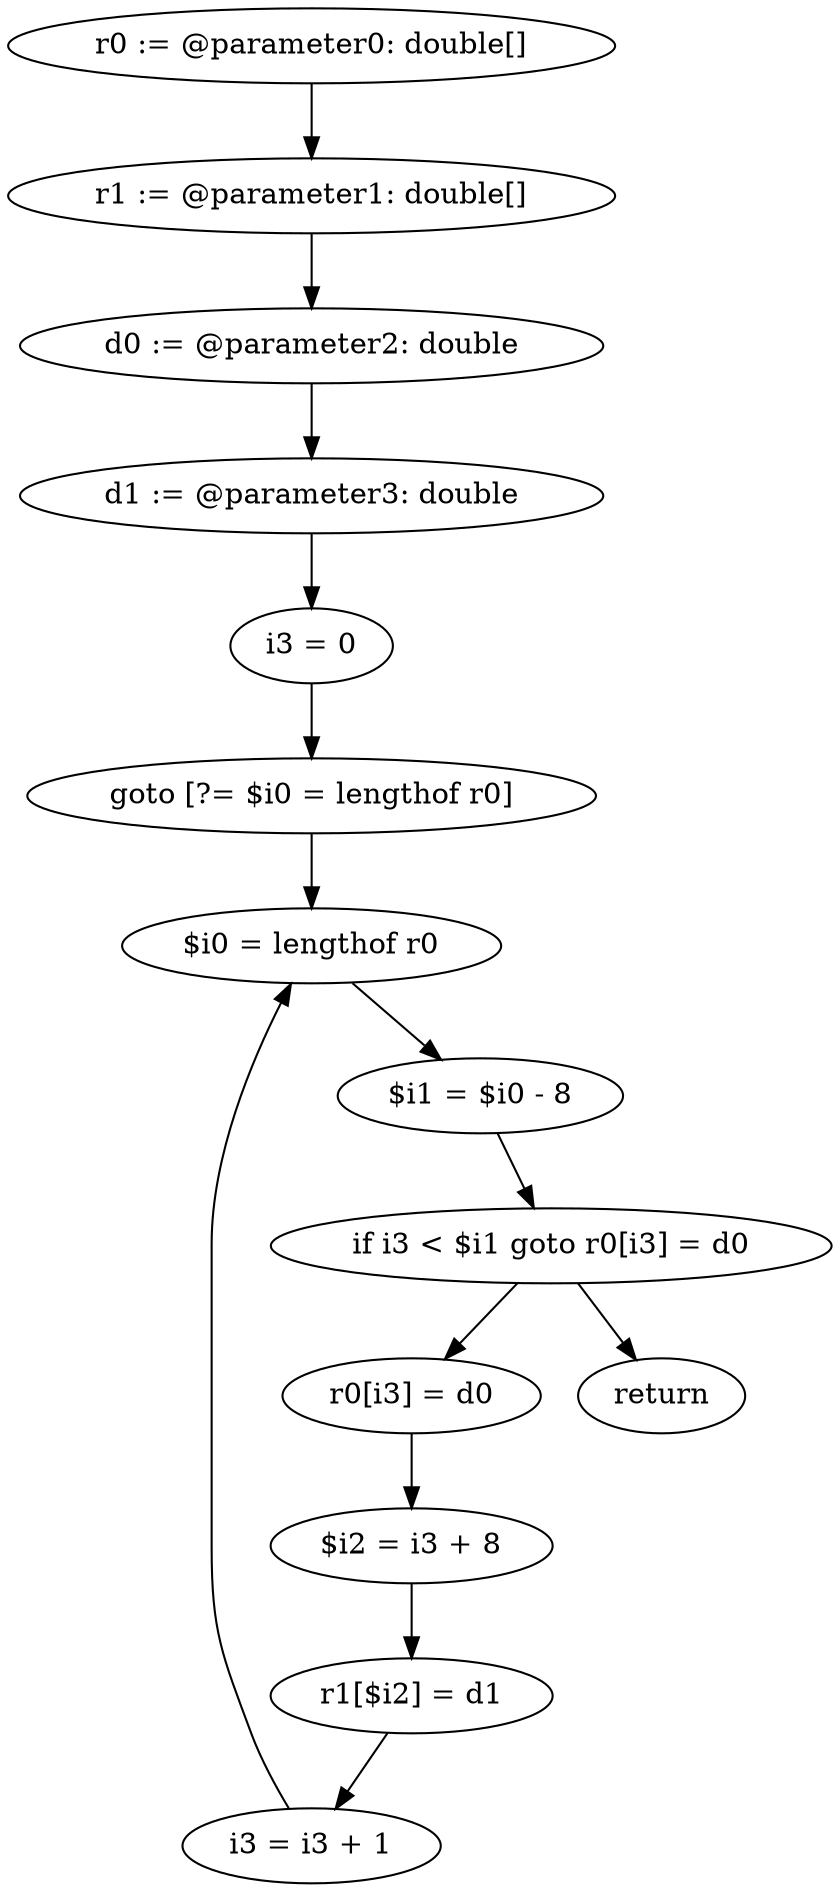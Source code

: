 digraph "unitGraph" {
    "r0 := @parameter0: double[]"
    "r1 := @parameter1: double[]"
    "d0 := @parameter2: double"
    "d1 := @parameter3: double"
    "i3 = 0"
    "goto [?= $i0 = lengthof r0]"
    "r0[i3] = d0"
    "$i2 = i3 + 8"
    "r1[$i2] = d1"
    "i3 = i3 + 1"
    "$i0 = lengthof r0"
    "$i1 = $i0 - 8"
    "if i3 < $i1 goto r0[i3] = d0"
    "return"
    "r0 := @parameter0: double[]"->"r1 := @parameter1: double[]";
    "r1 := @parameter1: double[]"->"d0 := @parameter2: double";
    "d0 := @parameter2: double"->"d1 := @parameter3: double";
    "d1 := @parameter3: double"->"i3 = 0";
    "i3 = 0"->"goto [?= $i0 = lengthof r0]";
    "goto [?= $i0 = lengthof r0]"->"$i0 = lengthof r0";
    "r0[i3] = d0"->"$i2 = i3 + 8";
    "$i2 = i3 + 8"->"r1[$i2] = d1";
    "r1[$i2] = d1"->"i3 = i3 + 1";
    "i3 = i3 + 1"->"$i0 = lengthof r0";
    "$i0 = lengthof r0"->"$i1 = $i0 - 8";
    "$i1 = $i0 - 8"->"if i3 < $i1 goto r0[i3] = d0";
    "if i3 < $i1 goto r0[i3] = d0"->"return";
    "if i3 < $i1 goto r0[i3] = d0"->"r0[i3] = d0";
}
